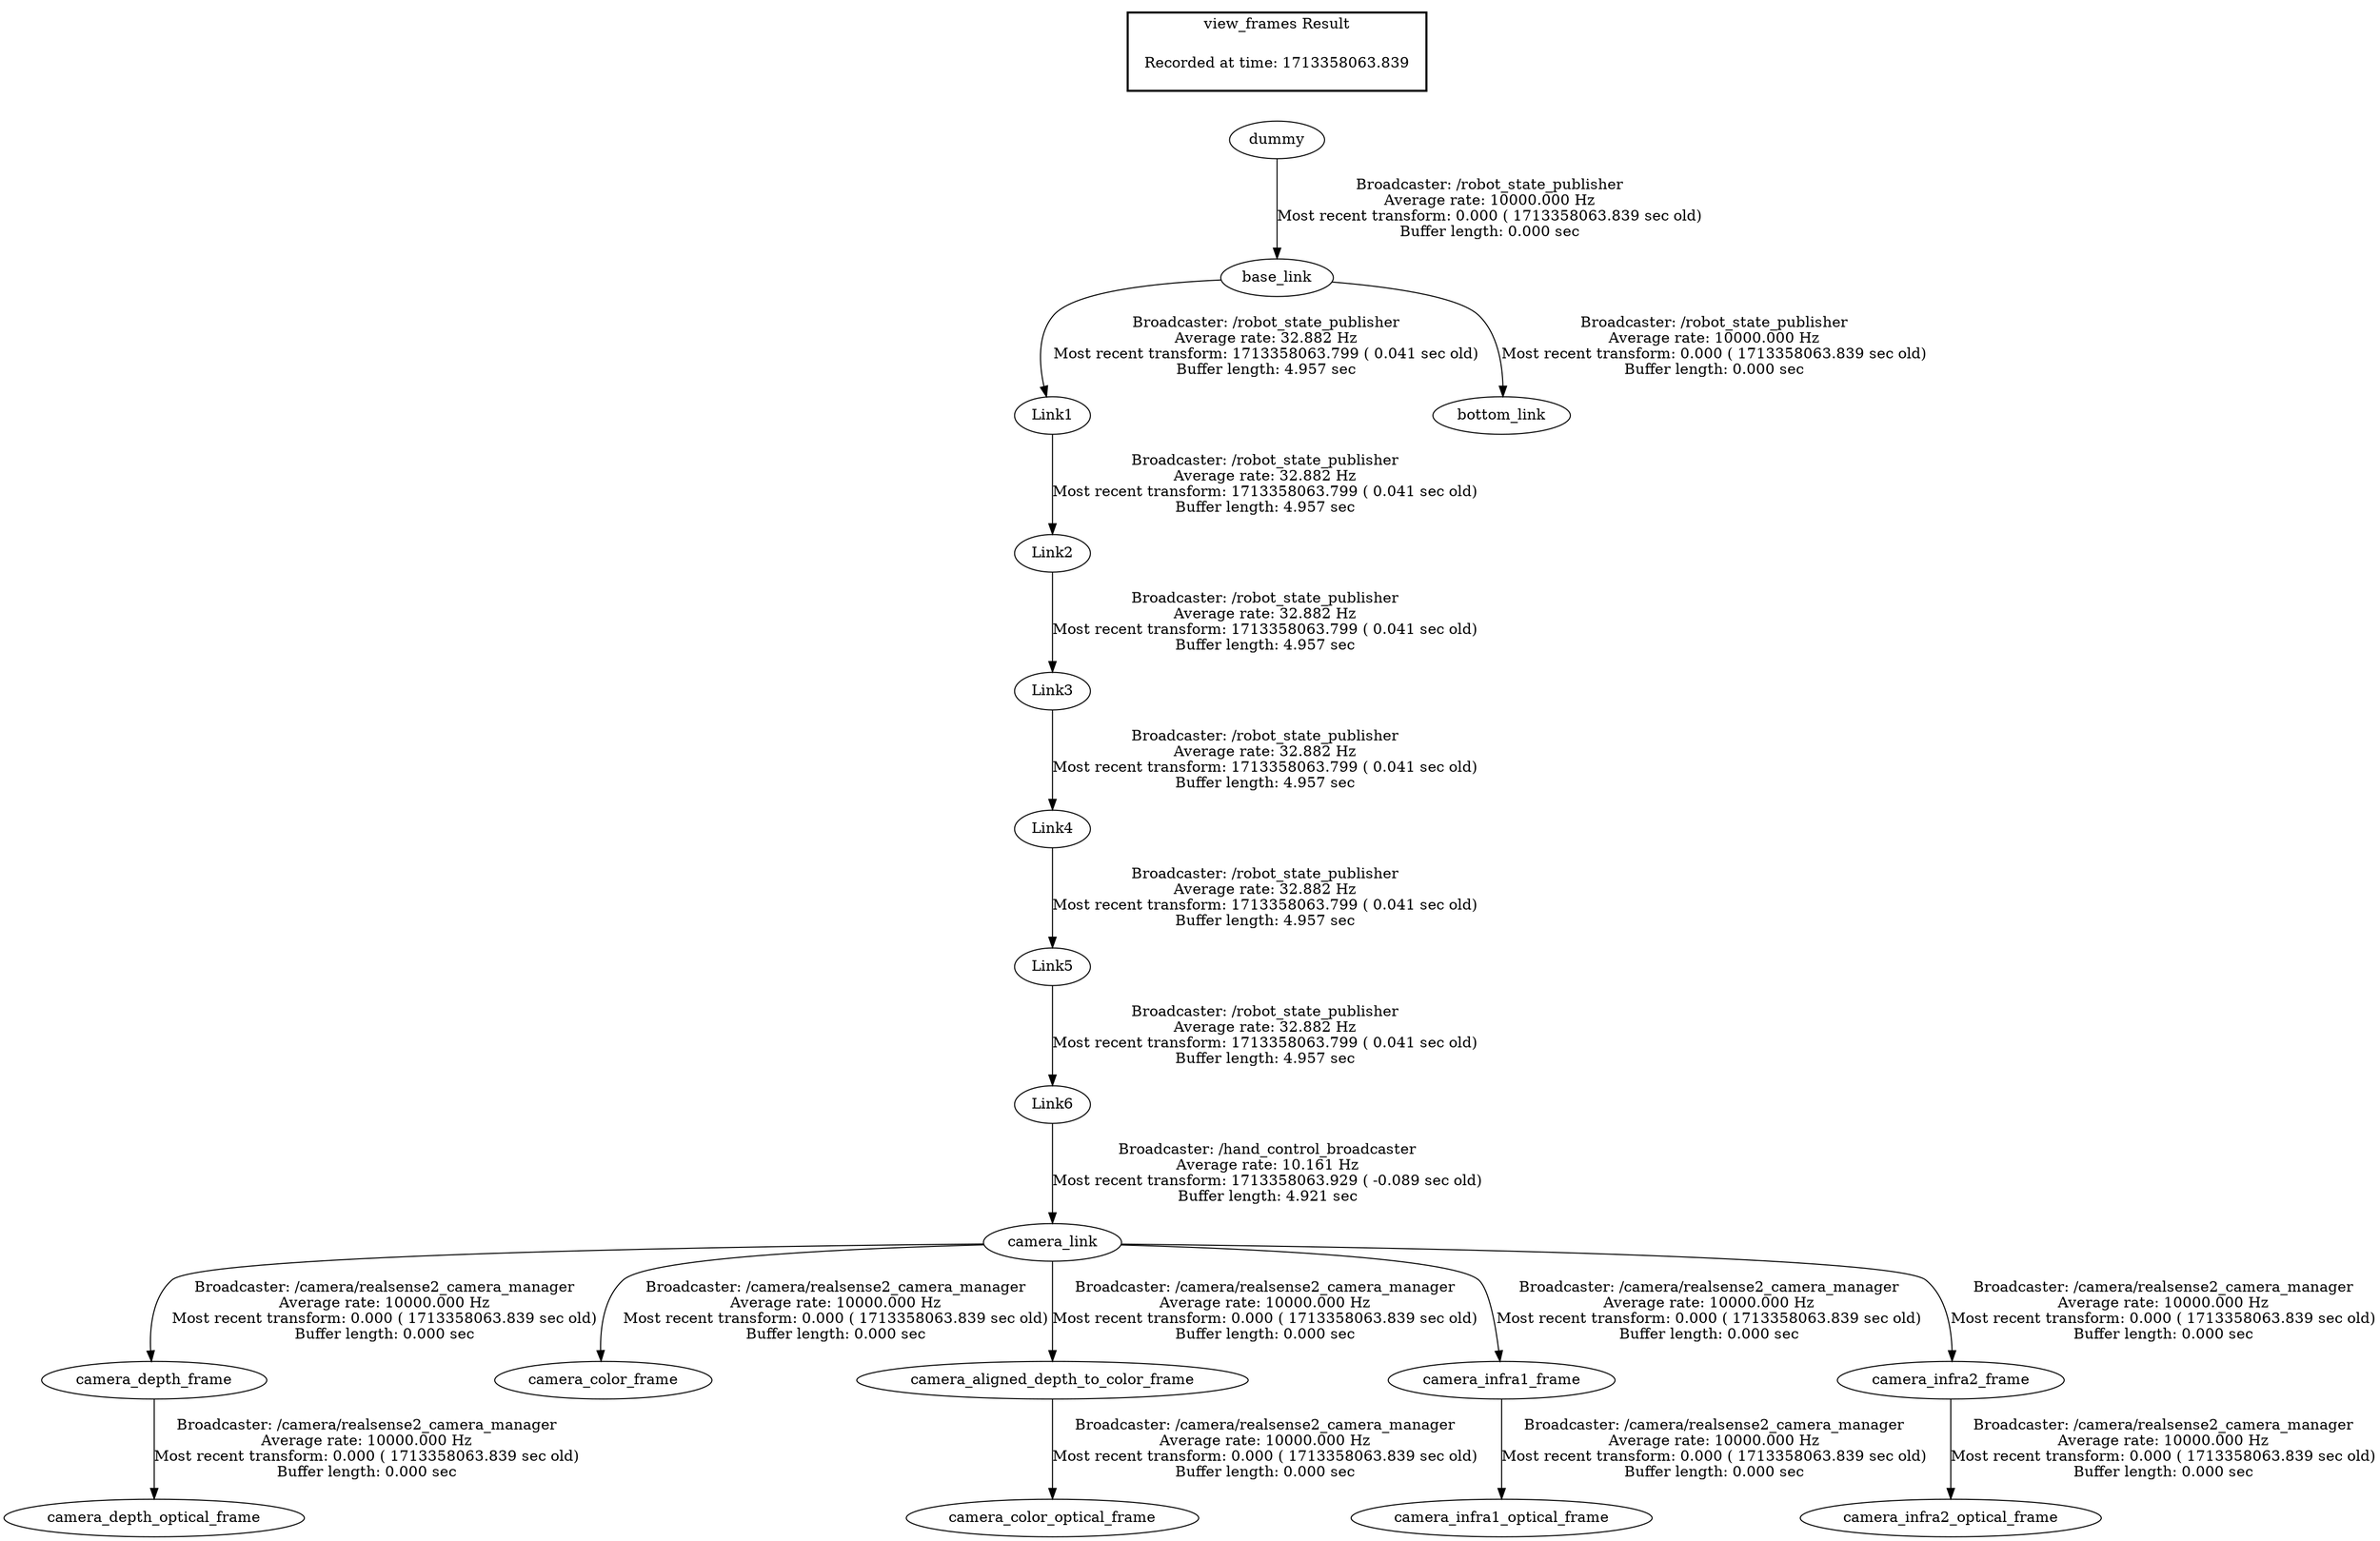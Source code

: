 digraph G {
"base_link" -> "Link1"[label="Broadcaster: /robot_state_publisher\nAverage rate: 32.882 Hz\nMost recent transform: 1713358063.799 ( 0.041 sec old)\nBuffer length: 4.957 sec\n"];
"dummy" -> "base_link"[label="Broadcaster: /robot_state_publisher\nAverage rate: 10000.000 Hz\nMost recent transform: 0.000 ( 1713358063.839 sec old)\nBuffer length: 0.000 sec\n"];
"Link1" -> "Link2"[label="Broadcaster: /robot_state_publisher\nAverage rate: 32.882 Hz\nMost recent transform: 1713358063.799 ( 0.041 sec old)\nBuffer length: 4.957 sec\n"];
"Link2" -> "Link3"[label="Broadcaster: /robot_state_publisher\nAverage rate: 32.882 Hz\nMost recent transform: 1713358063.799 ( 0.041 sec old)\nBuffer length: 4.957 sec\n"];
"Link3" -> "Link4"[label="Broadcaster: /robot_state_publisher\nAverage rate: 32.882 Hz\nMost recent transform: 1713358063.799 ( 0.041 sec old)\nBuffer length: 4.957 sec\n"];
"Link4" -> "Link5"[label="Broadcaster: /robot_state_publisher\nAverage rate: 32.882 Hz\nMost recent transform: 1713358063.799 ( 0.041 sec old)\nBuffer length: 4.957 sec\n"];
"Link5" -> "Link6"[label="Broadcaster: /robot_state_publisher\nAverage rate: 32.882 Hz\nMost recent transform: 1713358063.799 ( 0.041 sec old)\nBuffer length: 4.957 sec\n"];
"base_link" -> "bottom_link"[label="Broadcaster: /robot_state_publisher\nAverage rate: 10000.000 Hz\nMost recent transform: 0.000 ( 1713358063.839 sec old)\nBuffer length: 0.000 sec\n"];
"camera_link" -> "camera_depth_frame"[label="Broadcaster: /camera/realsense2_camera_manager\nAverage rate: 10000.000 Hz\nMost recent transform: 0.000 ( 1713358063.839 sec old)\nBuffer length: 0.000 sec\n"];
"Link6" -> "camera_link"[label="Broadcaster: /hand_control_broadcaster\nAverage rate: 10.161 Hz\nMost recent transform: 1713358063.929 ( -0.089 sec old)\nBuffer length: 4.921 sec\n"];
"camera_depth_frame" -> "camera_depth_optical_frame"[label="Broadcaster: /camera/realsense2_camera_manager\nAverage rate: 10000.000 Hz\nMost recent transform: 0.000 ( 1713358063.839 sec old)\nBuffer length: 0.000 sec\n"];
"camera_link" -> "camera_color_frame"[label="Broadcaster: /camera/realsense2_camera_manager\nAverage rate: 10000.000 Hz\nMost recent transform: 0.000 ( 1713358063.839 sec old)\nBuffer length: 0.000 sec\n"];
"camera_aligned_depth_to_color_frame" -> "camera_color_optical_frame"[label="Broadcaster: /camera/realsense2_camera_manager\nAverage rate: 10000.000 Hz\nMost recent transform: 0.000 ( 1713358063.839 sec old)\nBuffer length: 0.000 sec\n"];
"camera_link" -> "camera_aligned_depth_to_color_frame"[label="Broadcaster: /camera/realsense2_camera_manager\nAverage rate: 10000.000 Hz\nMost recent transform: 0.000 ( 1713358063.839 sec old)\nBuffer length: 0.000 sec\n"];
"camera_link" -> "camera_infra1_frame"[label="Broadcaster: /camera/realsense2_camera_manager\nAverage rate: 10000.000 Hz\nMost recent transform: 0.000 ( 1713358063.839 sec old)\nBuffer length: 0.000 sec\n"];
"camera_infra1_frame" -> "camera_infra1_optical_frame"[label="Broadcaster: /camera/realsense2_camera_manager\nAverage rate: 10000.000 Hz\nMost recent transform: 0.000 ( 1713358063.839 sec old)\nBuffer length: 0.000 sec\n"];
"camera_link" -> "camera_infra2_frame"[label="Broadcaster: /camera/realsense2_camera_manager\nAverage rate: 10000.000 Hz\nMost recent transform: 0.000 ( 1713358063.839 sec old)\nBuffer length: 0.000 sec\n"];
"camera_infra2_frame" -> "camera_infra2_optical_frame"[label="Broadcaster: /camera/realsense2_camera_manager\nAverage rate: 10000.000 Hz\nMost recent transform: 0.000 ( 1713358063.839 sec old)\nBuffer length: 0.000 sec\n"];
edge [style=invis];
 subgraph cluster_legend { style=bold; color=black; label ="view_frames Result";
"Recorded at time: 1713358063.839"[ shape=plaintext ] ;
 }->"dummy";
}